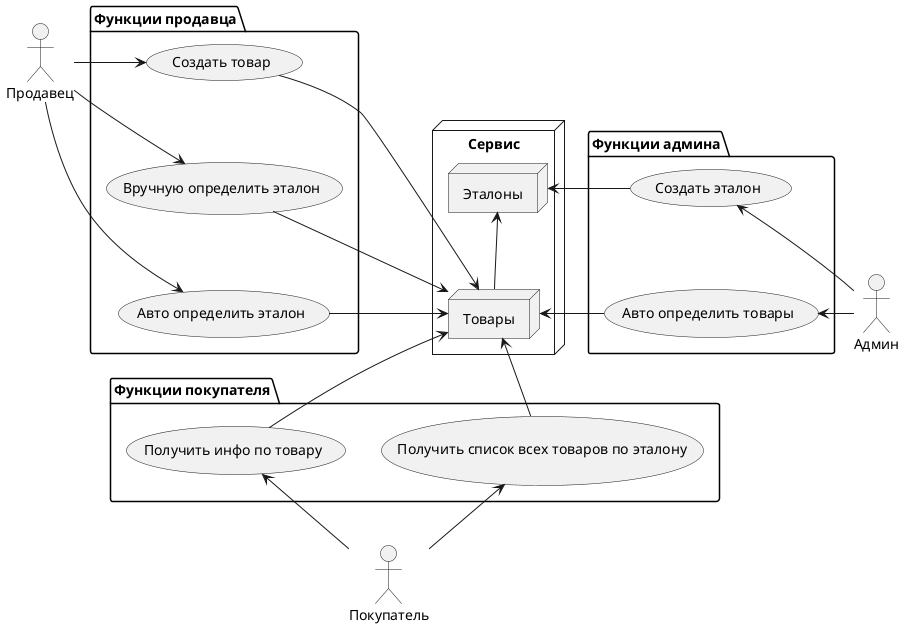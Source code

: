 @startuml

actor Покупатель
actor Продавец
actor Админ

node Сервис {
    node "Эталоны"
    node "Товары"
}

package "Функции продавца" {
    (Создать товар)
    (Вручную определить эталон)
    (Авто определить эталон)
}

package "Функции админа" {
    (Создать эталон)
    (Авто определить товары)
}

package "Функции покупателя" {
    (Получить список всех товаров по эталону)
    (Получить инфо по товару)
}

Товары -up-> Эталоны

(Создать товар) -[hidden]down- (Вручную определить эталон)
(Вручную определить эталон) -[hidden]down- (Авто определить эталон)

Продавец -right-> (Создать товар)
Продавец -right-> (Вручную определить эталон)
Продавец -right-> (Авто определить эталон)

(Создать товар) -right-> Товары
(Вручную определить эталон) -right-> Товары
(Авто определить эталон) -right-> Товары

(Создать эталон) -[hidden]down- (Авто определить товары)

Админ -left-> (Создать эталон)
Админ -left-> (Авто определить товары)

(Создать эталон) -left-> Эталоны
(Авто определить товары) -left-> Товары

(Получить список всех товаров по эталону) -[hidden]left- (Получить инфо по товару)

Покупатель -up-> (Получить список всех товаров по эталону)
Покупатель -up-> (Получить инфо по товару)

(Получить список всех товаров по эталону) -up-> Товары
(Получить инфо по товару) -up-> Товары

@enduml
